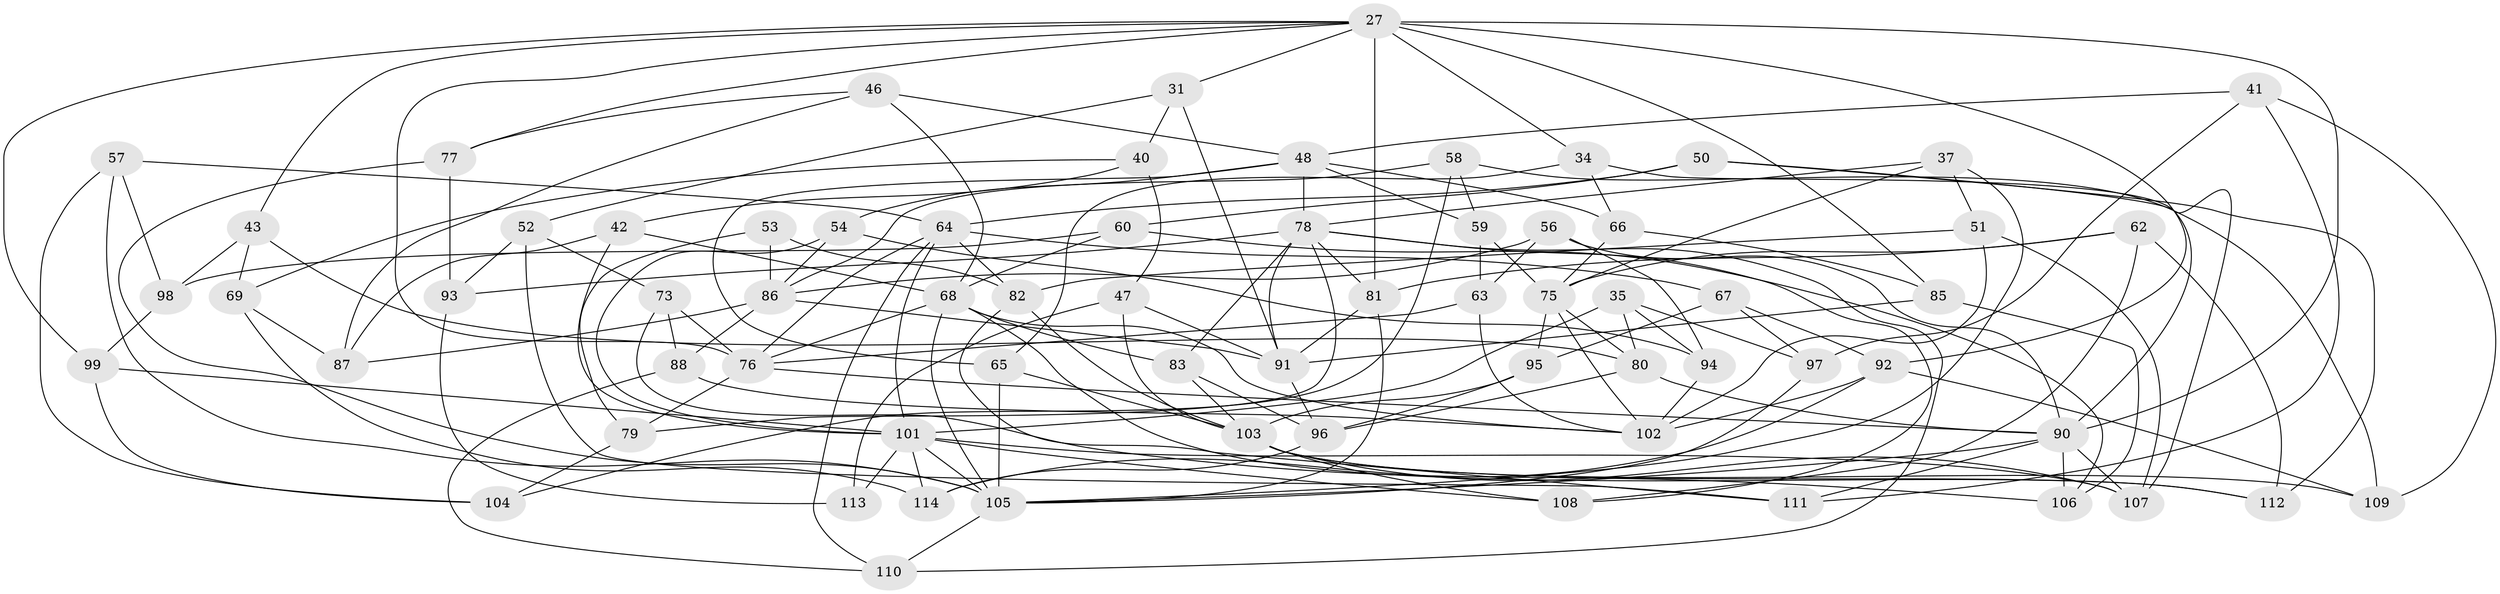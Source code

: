 // original degree distribution, {4: 1.0}
// Generated by graph-tools (version 1.1) at 2025/02/03/04/25 22:02:54]
// undirected, 68 vertices, 167 edges
graph export_dot {
graph [start="1"]
  node [color=gray90,style=filled];
  27 [super="+4+11+8+13"];
  31;
  34;
  35;
  37;
  40;
  41;
  42;
  43;
  46;
  47;
  48 [super="+18+25"];
  50;
  51;
  52;
  53;
  54;
  56;
  57;
  58;
  59;
  60;
  62;
  63;
  64 [super="+22+61"];
  65;
  66;
  67;
  68 [super="+29+55"];
  69;
  73;
  75 [super="+21+26"];
  76 [super="+30+39"];
  77;
  78 [super="+44"];
  79;
  80 [super="+20"];
  81 [super="+71"];
  82 [super="+9"];
  83;
  85;
  86 [super="+49"];
  87;
  88;
  90 [super="+70"];
  91 [super="+17"];
  92 [super="+38"];
  93;
  94;
  95 [super="+45"];
  96 [super="+3"];
  97;
  98;
  99;
  101 [super="+89+72"];
  102 [super="+19+33"];
  103 [super="+84"];
  104;
  105 [super="+32+28"];
  106;
  107 [super="+100"];
  108;
  109;
  110;
  111;
  112;
  113;
  114;
  27 -- 34;
  27 -- 77;
  27 -- 31;
  27 -- 92;
  27 -- 85;
  27 -- 43;
  27 -- 99;
  27 -- 81 [weight=2];
  27 -- 90 [weight=2];
  27 -- 76;
  31 -- 40;
  31 -- 52;
  31 -- 91;
  34 -- 66;
  34 -- 65;
  34 -- 107;
  35 -- 97;
  35 -- 94;
  35 -- 80;
  35 -- 101;
  37 -- 51;
  37 -- 105;
  37 -- 78;
  37 -- 75;
  40 -- 69;
  40 -- 47;
  40 -- 42;
  41 -- 109;
  41 -- 97;
  41 -- 111;
  41 -- 48;
  42 -- 68;
  42 -- 87;
  42 -- 101;
  43 -- 80;
  43 -- 98;
  43 -- 69;
  46 -- 77;
  46 -- 87;
  46 -- 48;
  46 -- 68;
  47 -- 113;
  47 -- 91;
  47 -- 103;
  48 -- 66;
  48 -- 65;
  48 -- 54;
  48 -- 59;
  48 -- 78 [weight=2];
  50 -- 112;
  50 -- 60;
  50 -- 64;
  50 -- 90;
  51 -- 82;
  51 -- 107;
  51 -- 102;
  52 -- 73;
  52 -- 111;
  52 -- 93;
  53 -- 82 [weight=2];
  53 -- 79;
  53 -- 86;
  54 -- 94;
  54 -- 86;
  54 -- 101;
  56 -- 63;
  56 -- 86;
  56 -- 94;
  56 -- 90;
  57 -- 105;
  57 -- 98;
  57 -- 104;
  57 -- 64;
  58 -- 104;
  58 -- 109;
  58 -- 59;
  58 -- 86;
  59 -- 63;
  59 -- 75;
  60 -- 98;
  60 -- 106;
  60 -- 68;
  62 -- 108;
  62 -- 112;
  62 -- 75;
  62 -- 81;
  63 -- 102;
  63 -- 76;
  64 -- 82;
  64 -- 67;
  64 -- 101 [weight=2];
  64 -- 110;
  64 -- 76;
  65 -- 105;
  65 -- 103;
  66 -- 85;
  66 -- 75;
  67 -- 97;
  67 -- 95;
  67 -- 92;
  68 -- 83;
  68 -- 102;
  68 -- 76;
  68 -- 112;
  68 -- 105;
  69 -- 87;
  69 -- 114;
  73 -- 76;
  73 -- 88;
  73 -- 106;
  75 -- 102;
  75 -- 80;
  75 -- 95 [weight=2];
  76 -- 90 [weight=2];
  76 -- 79;
  77 -- 93;
  77 -- 105;
  78 -- 83;
  78 -- 81;
  78 -- 108;
  78 -- 110;
  78 -- 79;
  78 -- 91;
  78 -- 93;
  79 -- 104;
  80 -- 96 [weight=2];
  80 -- 90;
  81 -- 91;
  81 -- 105;
  82 -- 111;
  82 -- 103;
  83 -- 96;
  83 -- 103;
  85 -- 106;
  85 -- 91;
  86 -- 87;
  86 -- 88;
  86 -- 91 [weight=2];
  88 -- 102;
  88 -- 110;
  90 -- 105 [weight=2];
  90 -- 106;
  90 -- 107;
  90 -- 111;
  91 -- 96;
  92 -- 102 [weight=2];
  92 -- 114;
  92 -- 109;
  93 -- 113;
  94 -- 102;
  95 -- 103 [weight=2];
  95 -- 96;
  96 -- 114;
  97 -- 105;
  98 -- 99;
  99 -- 104;
  99 -- 101;
  101 -- 107 [weight=2];
  101 -- 113 [weight=2];
  101 -- 105 [weight=2];
  101 -- 108;
  101 -- 114;
  103 -- 107;
  103 -- 108;
  103 -- 109;
  103 -- 112;
  105 -- 110;
}
